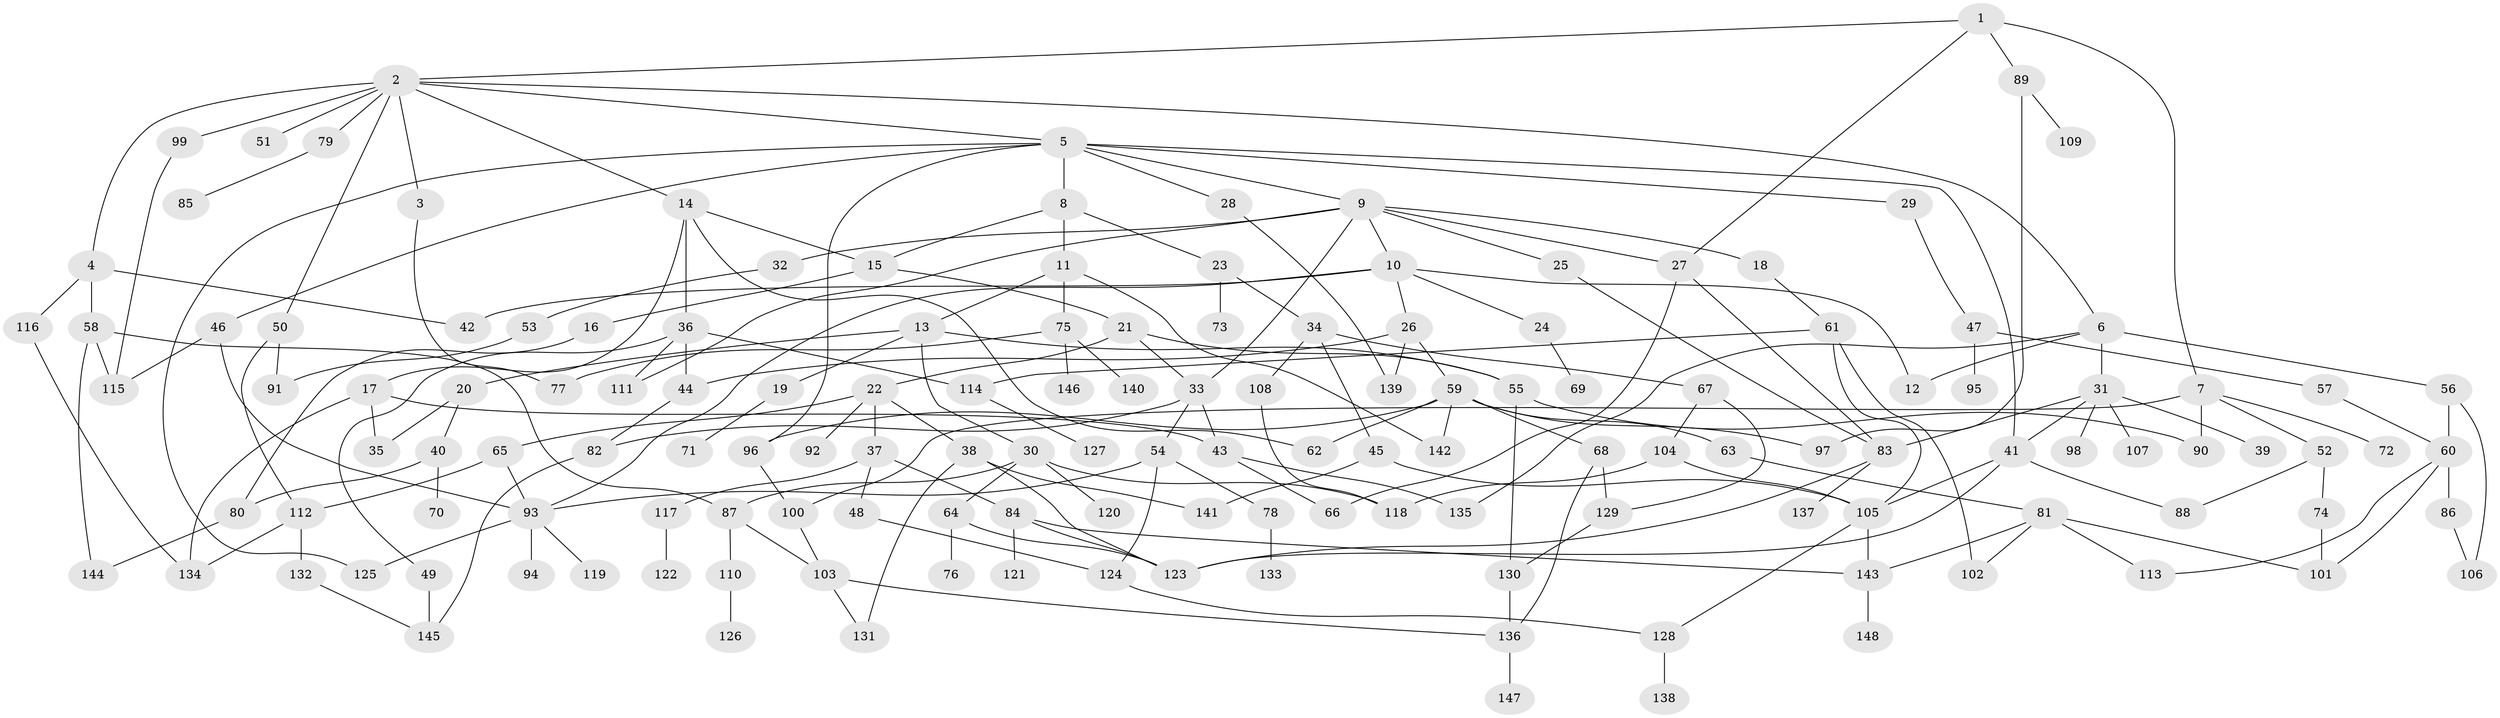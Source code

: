 // coarse degree distribution, {6: 0.0761904761904762, 10: 0.009523809523809525, 4: 0.14285714285714285, 9: 0.01904761904761905, 11: 0.009523809523809525, 2: 0.22857142857142856, 7: 0.02857142857142857, 5: 0.06666666666666667, 3: 0.18095238095238095, 1: 0.22857142857142856, 8: 0.009523809523809525}
// Generated by graph-tools (version 1.1) at 2025/23/03/03/25 07:23:32]
// undirected, 148 vertices, 214 edges
graph export_dot {
graph [start="1"]
  node [color=gray90,style=filled];
  1;
  2;
  3;
  4;
  5;
  6;
  7;
  8;
  9;
  10;
  11;
  12;
  13;
  14;
  15;
  16;
  17;
  18;
  19;
  20;
  21;
  22;
  23;
  24;
  25;
  26;
  27;
  28;
  29;
  30;
  31;
  32;
  33;
  34;
  35;
  36;
  37;
  38;
  39;
  40;
  41;
  42;
  43;
  44;
  45;
  46;
  47;
  48;
  49;
  50;
  51;
  52;
  53;
  54;
  55;
  56;
  57;
  58;
  59;
  60;
  61;
  62;
  63;
  64;
  65;
  66;
  67;
  68;
  69;
  70;
  71;
  72;
  73;
  74;
  75;
  76;
  77;
  78;
  79;
  80;
  81;
  82;
  83;
  84;
  85;
  86;
  87;
  88;
  89;
  90;
  91;
  92;
  93;
  94;
  95;
  96;
  97;
  98;
  99;
  100;
  101;
  102;
  103;
  104;
  105;
  106;
  107;
  108;
  109;
  110;
  111;
  112;
  113;
  114;
  115;
  116;
  117;
  118;
  119;
  120;
  121;
  122;
  123;
  124;
  125;
  126;
  127;
  128;
  129;
  130;
  131;
  132;
  133;
  134;
  135;
  136;
  137;
  138;
  139;
  140;
  141;
  142;
  143;
  144;
  145;
  146;
  147;
  148;
  1 -- 2;
  1 -- 7;
  1 -- 89;
  1 -- 27;
  2 -- 3;
  2 -- 4;
  2 -- 5;
  2 -- 6;
  2 -- 14;
  2 -- 50;
  2 -- 51;
  2 -- 79;
  2 -- 99;
  3 -- 77;
  4 -- 42;
  4 -- 58;
  4 -- 116;
  5 -- 8;
  5 -- 9;
  5 -- 28;
  5 -- 29;
  5 -- 41;
  5 -- 46;
  5 -- 125;
  5 -- 96;
  6 -- 12;
  6 -- 31;
  6 -- 56;
  6 -- 135;
  7 -- 52;
  7 -- 72;
  7 -- 90;
  7 -- 100;
  8 -- 11;
  8 -- 23;
  8 -- 15;
  9 -- 10;
  9 -- 18;
  9 -- 25;
  9 -- 27;
  9 -- 32;
  9 -- 33;
  9 -- 111;
  10 -- 24;
  10 -- 26;
  10 -- 42;
  10 -- 12;
  10 -- 93;
  11 -- 13;
  11 -- 75;
  11 -- 142;
  13 -- 19;
  13 -- 20;
  13 -- 30;
  13 -- 55;
  14 -- 15;
  14 -- 17;
  14 -- 36;
  14 -- 62;
  15 -- 16;
  15 -- 21;
  16 -- 80;
  17 -- 35;
  17 -- 43;
  17 -- 134;
  18 -- 61;
  19 -- 71;
  20 -- 40;
  20 -- 35;
  21 -- 22;
  21 -- 33;
  21 -- 55;
  22 -- 37;
  22 -- 38;
  22 -- 65;
  22 -- 92;
  23 -- 34;
  23 -- 73;
  24 -- 69;
  25 -- 83;
  26 -- 44;
  26 -- 59;
  26 -- 139;
  27 -- 66;
  27 -- 83;
  28 -- 139;
  29 -- 47;
  30 -- 64;
  30 -- 118;
  30 -- 120;
  30 -- 87;
  31 -- 39;
  31 -- 83;
  31 -- 98;
  31 -- 107;
  31 -- 41;
  32 -- 53;
  33 -- 43;
  33 -- 54;
  33 -- 82;
  34 -- 45;
  34 -- 67;
  34 -- 108;
  36 -- 49;
  36 -- 111;
  36 -- 44;
  36 -- 114;
  37 -- 48;
  37 -- 84;
  37 -- 117;
  38 -- 123;
  38 -- 131;
  38 -- 141;
  40 -- 70;
  40 -- 80;
  41 -- 88;
  41 -- 123;
  41 -- 105;
  43 -- 135;
  43 -- 66;
  44 -- 82;
  45 -- 141;
  45 -- 105;
  46 -- 115;
  46 -- 93;
  47 -- 57;
  47 -- 95;
  48 -- 124;
  49 -- 145;
  50 -- 91;
  50 -- 112;
  52 -- 74;
  52 -- 88;
  53 -- 91;
  54 -- 78;
  54 -- 124;
  54 -- 93;
  55 -- 130;
  55 -- 90;
  56 -- 60;
  56 -- 106;
  57 -- 60;
  58 -- 87;
  58 -- 144;
  58 -- 115;
  59 -- 63;
  59 -- 68;
  59 -- 96;
  59 -- 97;
  59 -- 142;
  59 -- 62;
  60 -- 86;
  60 -- 101;
  60 -- 113;
  61 -- 102;
  61 -- 114;
  61 -- 105;
  63 -- 81;
  64 -- 76;
  64 -- 123;
  65 -- 93;
  65 -- 112;
  67 -- 104;
  67 -- 129;
  68 -- 136;
  68 -- 129;
  74 -- 101;
  75 -- 77;
  75 -- 140;
  75 -- 146;
  78 -- 133;
  79 -- 85;
  80 -- 144;
  81 -- 143;
  81 -- 102;
  81 -- 113;
  81 -- 101;
  82 -- 145;
  83 -- 137;
  83 -- 123;
  84 -- 121;
  84 -- 143;
  84 -- 123;
  86 -- 106;
  87 -- 103;
  87 -- 110;
  89 -- 97;
  89 -- 109;
  93 -- 94;
  93 -- 119;
  93 -- 125;
  96 -- 100;
  99 -- 115;
  100 -- 103;
  103 -- 131;
  103 -- 136;
  104 -- 105;
  104 -- 118;
  105 -- 143;
  105 -- 128;
  108 -- 118;
  110 -- 126;
  112 -- 132;
  112 -- 134;
  114 -- 127;
  116 -- 134;
  117 -- 122;
  124 -- 128;
  128 -- 138;
  129 -- 130;
  130 -- 136;
  132 -- 145;
  136 -- 147;
  143 -- 148;
}
